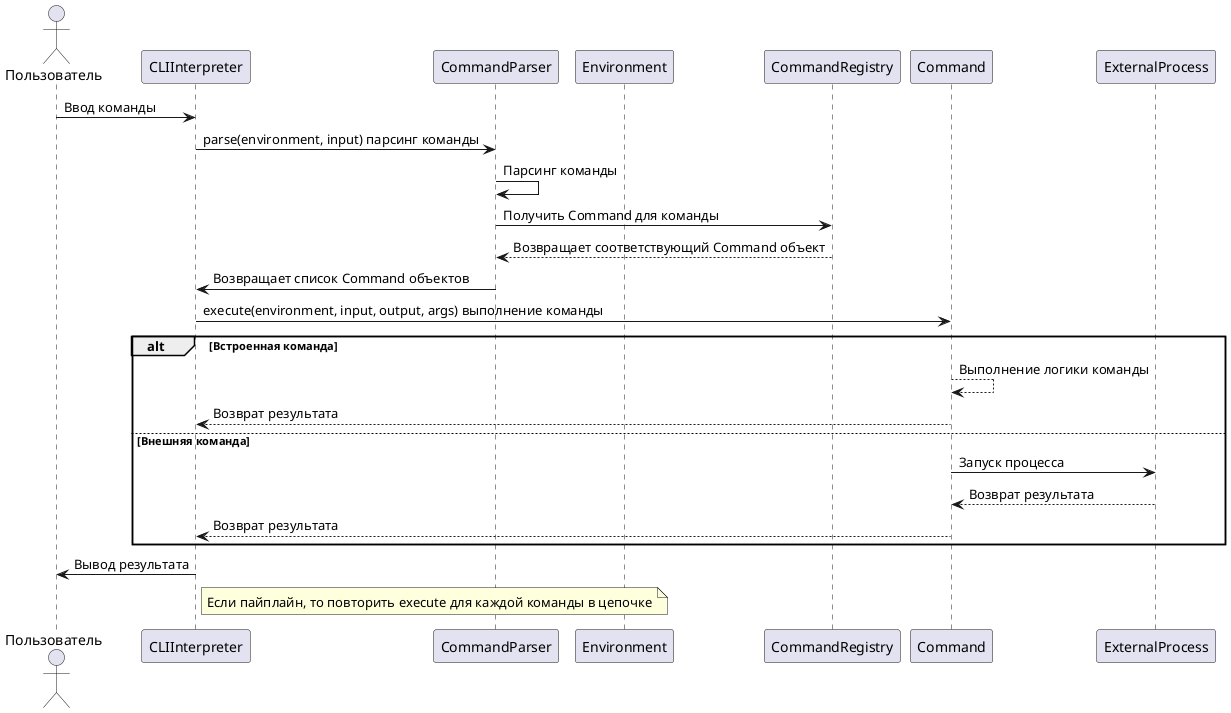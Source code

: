 @startuml
actor Пользователь
participant CLIInterpreter
participant CommandParser
participant Environment
participant CommandRegistry
participant Command
participant ExternalProcess

Пользователь -> CLIInterpreter: Ввод команды
CLIInterpreter -> CommandParser: parse(environment, input) парсинг команды
CommandParser -> CommandParser: Парсинг команды
CommandParser -> CommandRegistry: Получить Command для команды
CommandRegistry --> CommandParser: Возвращает соответствующий Command объект
CommandParser -> CLIInterpreter: Возвращает список Command объектов

CLIInterpreter -> Command: execute(environment, input, output, args) выполнение команды
alt Встроенная команда
    Command --> Command: Выполнение логики команды
    Command --> CLIInterpreter: Возврат результата
else Внешняя команда
    Command -> ExternalProcess: Запуск процесса
    ExternalProcess --> Command: Возврат результата
    Command --> CLIInterpreter: Возврат результата
end

CLIInterpreter -> Пользователь: Вывод результата

note right of CLIInterpreter: Если пайплайн, то повторить execute для каждой команды в цепочке
@enduml
